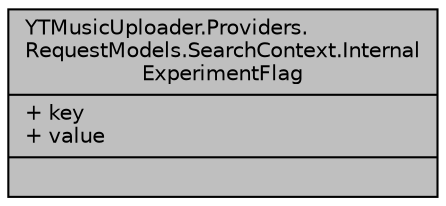 digraph "YTMusicUploader.Providers.RequestModels.SearchContext.InternalExperimentFlag"
{
 // LATEX_PDF_SIZE
  edge [fontname="Helvetica",fontsize="10",labelfontname="Helvetica",labelfontsize="10"];
  node [fontname="Helvetica",fontsize="10",shape=record];
  Node1 [label="{YTMusicUploader.Providers.\lRequestModels.SearchContext.Internal\lExperimentFlag\n|+ key\l+ value\l|}",height=0.2,width=0.4,color="black", fillcolor="grey75", style="filled", fontcolor="black",tooltip=" "];
}

